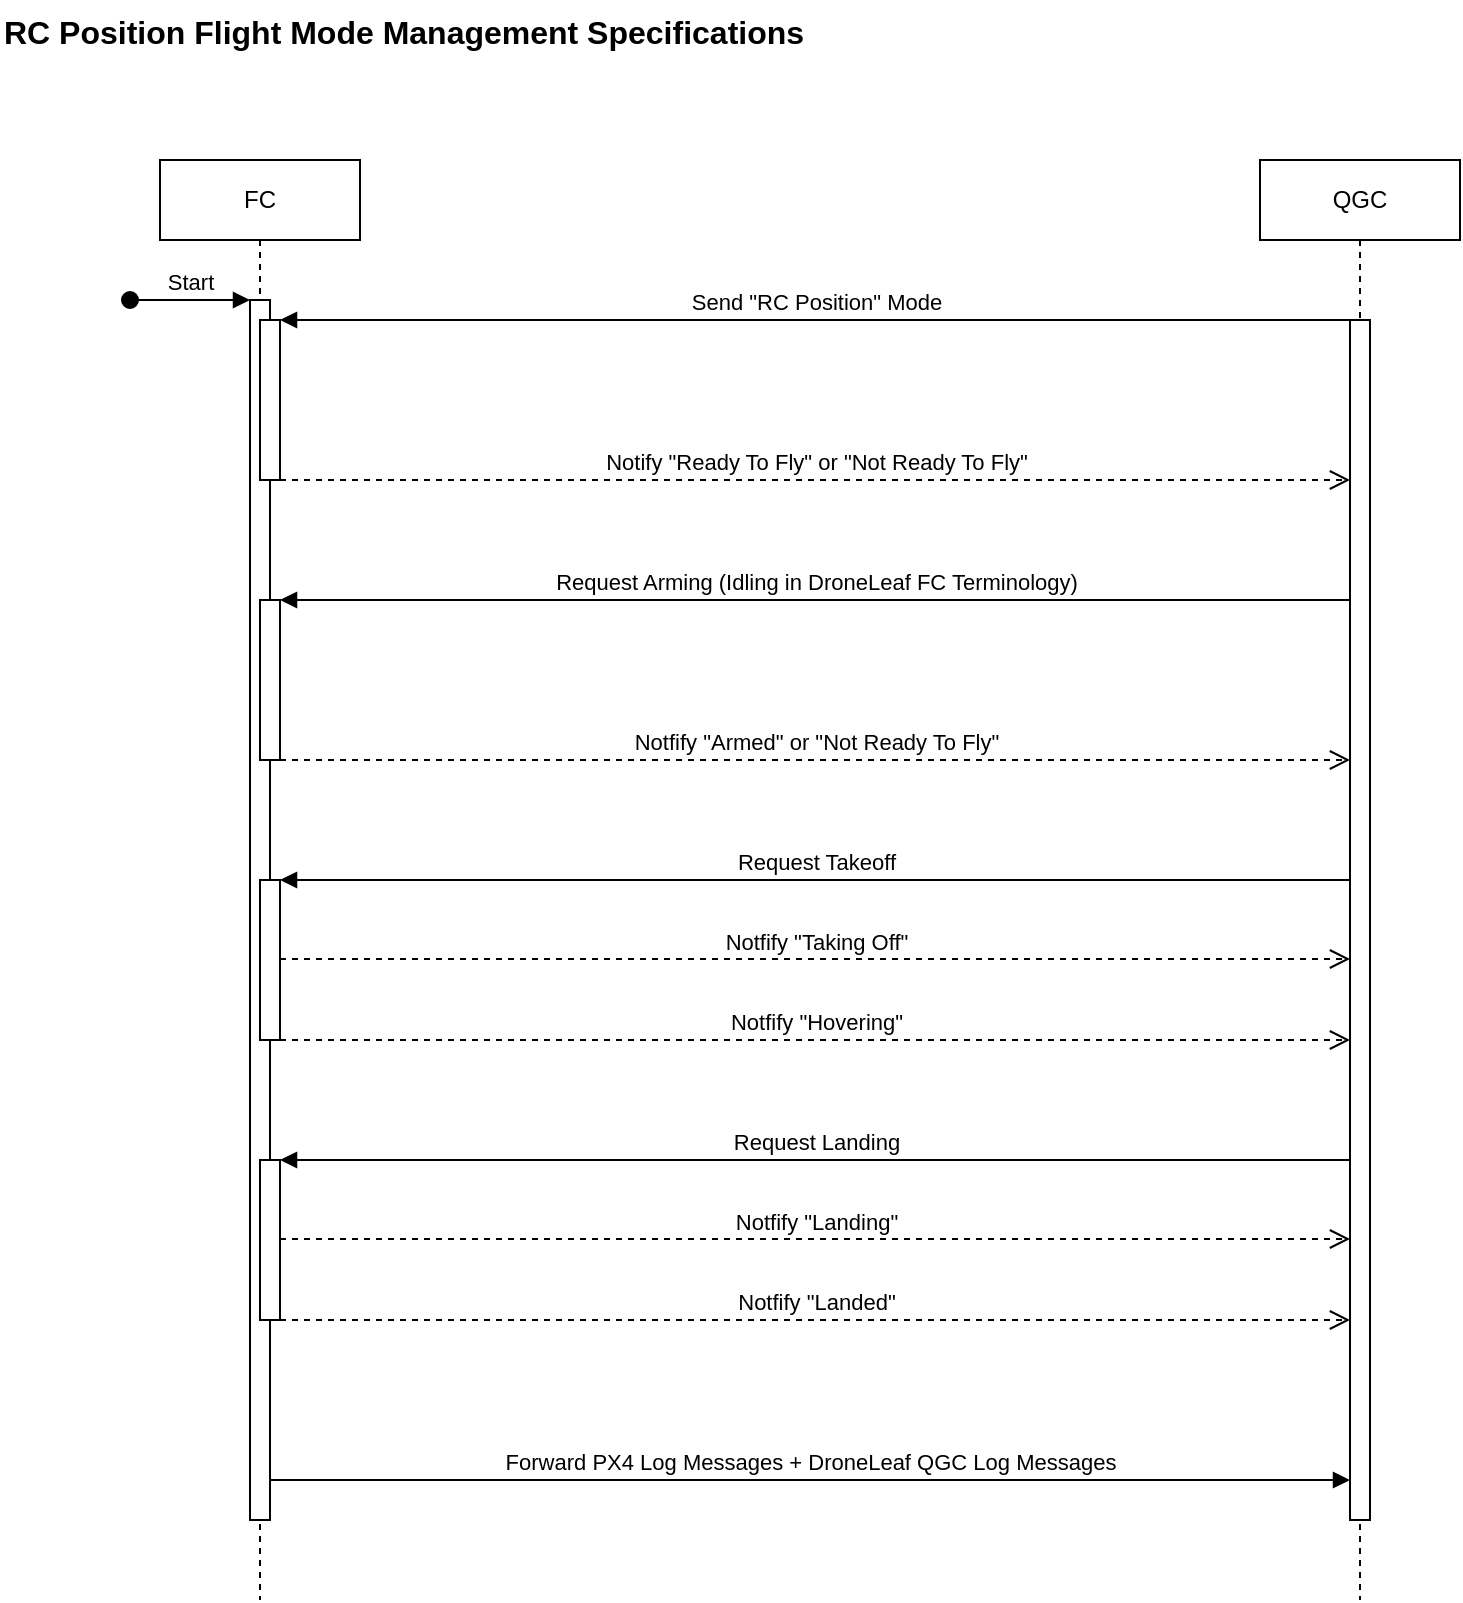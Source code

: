 <mxfile version="24.7.17">
  <diagram name="Page-1" id="2YBvvXClWsGukQMizWep">
    <mxGraphModel dx="993" dy="635" grid="1" gridSize="10" guides="1" tooltips="1" connect="1" arrows="1" fold="1" page="1" pageScale="1" pageWidth="850" pageHeight="1100" math="0" shadow="0">
      <root>
        <mxCell id="0" />
        <mxCell id="1" parent="0" />
        <mxCell id="aM9ryv3xv72pqoxQDRHE-1" value="FC" style="shape=umlLifeline;perimeter=lifelinePerimeter;whiteSpace=wrap;html=1;container=0;dropTarget=0;collapsible=0;recursiveResize=0;outlineConnect=0;portConstraint=eastwest;newEdgeStyle={&quot;edgeStyle&quot;:&quot;elbowEdgeStyle&quot;,&quot;elbow&quot;:&quot;vertical&quot;,&quot;curved&quot;:0,&quot;rounded&quot;:0};" parent="1" vertex="1">
          <mxGeometry x="90" y="80" width="100" height="720" as="geometry" />
        </mxCell>
        <mxCell id="aM9ryv3xv72pqoxQDRHE-2" value="" style="html=1;points=[];perimeter=orthogonalPerimeter;outlineConnect=0;targetShapes=umlLifeline;portConstraint=eastwest;newEdgeStyle={&quot;edgeStyle&quot;:&quot;elbowEdgeStyle&quot;,&quot;elbow&quot;:&quot;vertical&quot;,&quot;curved&quot;:0,&quot;rounded&quot;:0};" parent="aM9ryv3xv72pqoxQDRHE-1" vertex="1">
          <mxGeometry x="45" y="70" width="10" height="610" as="geometry" />
        </mxCell>
        <mxCell id="aM9ryv3xv72pqoxQDRHE-3" value="Start" style="html=1;verticalAlign=bottom;startArrow=oval;endArrow=block;startSize=8;edgeStyle=elbowEdgeStyle;elbow=vertical;curved=0;rounded=0;" parent="aM9ryv3xv72pqoxQDRHE-1" target="aM9ryv3xv72pqoxQDRHE-2" edge="1">
          <mxGeometry relative="1" as="geometry">
            <mxPoint x="-15" y="70" as="sourcePoint" />
          </mxGeometry>
        </mxCell>
        <mxCell id="aM9ryv3xv72pqoxQDRHE-4" value="" style="html=1;points=[];perimeter=orthogonalPerimeter;outlineConnect=0;targetShapes=umlLifeline;portConstraint=eastwest;newEdgeStyle={&quot;edgeStyle&quot;:&quot;elbowEdgeStyle&quot;,&quot;elbow&quot;:&quot;vertical&quot;,&quot;curved&quot;:0,&quot;rounded&quot;:0};" parent="aM9ryv3xv72pqoxQDRHE-1" vertex="1">
          <mxGeometry x="50" y="220" width="10" height="80" as="geometry" />
        </mxCell>
        <mxCell id="FyPNpNC2kR1NkTkBjpkE-2" value="" style="html=1;points=[];perimeter=orthogonalPerimeter;outlineConnect=0;targetShapes=umlLifeline;portConstraint=eastwest;newEdgeStyle={&quot;edgeStyle&quot;:&quot;elbowEdgeStyle&quot;,&quot;elbow&quot;:&quot;vertical&quot;,&quot;curved&quot;:0,&quot;rounded&quot;:0};" vertex="1" parent="aM9ryv3xv72pqoxQDRHE-1">
          <mxGeometry x="50" y="80" width="10" height="80" as="geometry" />
        </mxCell>
        <mxCell id="FyPNpNC2kR1NkTkBjpkE-12" value="Forward PX4 Log Messages + DroneLeaf QGC Log Messages" style="html=1;verticalAlign=bottom;endArrow=block;edgeStyle=elbowEdgeStyle;elbow=vertical;curved=0;rounded=0;" edge="1" parent="aM9ryv3xv72pqoxQDRHE-1" source="aM9ryv3xv72pqoxQDRHE-2">
          <mxGeometry relative="1" as="geometry">
            <mxPoint x="60" y="660" as="sourcePoint" />
            <Array as="points">
              <mxPoint x="150" y="660" />
            </Array>
            <mxPoint x="595" y="660" as="targetPoint" />
          </mxGeometry>
        </mxCell>
        <mxCell id="aM9ryv3xv72pqoxQDRHE-5" value="QGC" style="shape=umlLifeline;perimeter=lifelinePerimeter;whiteSpace=wrap;html=1;container=0;dropTarget=0;collapsible=0;recursiveResize=0;outlineConnect=0;portConstraint=eastwest;newEdgeStyle={&quot;edgeStyle&quot;:&quot;elbowEdgeStyle&quot;,&quot;elbow&quot;:&quot;vertical&quot;,&quot;curved&quot;:0,&quot;rounded&quot;:0};" parent="1" vertex="1">
          <mxGeometry x="640" y="80" width="100" height="720" as="geometry" />
        </mxCell>
        <mxCell id="aM9ryv3xv72pqoxQDRHE-6" value="" style="html=1;points=[];perimeter=orthogonalPerimeter;outlineConnect=0;targetShapes=umlLifeline;portConstraint=eastwest;newEdgeStyle={&quot;edgeStyle&quot;:&quot;elbowEdgeStyle&quot;,&quot;elbow&quot;:&quot;vertical&quot;,&quot;curved&quot;:0,&quot;rounded&quot;:0};" parent="aM9ryv3xv72pqoxQDRHE-5" vertex="1">
          <mxGeometry x="45" y="80" width="10" height="600" as="geometry" />
        </mxCell>
        <mxCell id="aM9ryv3xv72pqoxQDRHE-9" value="Request Arming (Idling in DroneLeaf FC Terminology)" style="html=1;verticalAlign=bottom;endArrow=block;edgeStyle=elbowEdgeStyle;elbow=vertical;curved=0;rounded=0;" parent="1" target="aM9ryv3xv72pqoxQDRHE-4" edge="1">
          <mxGeometry relative="1" as="geometry">
            <mxPoint x="685" y="300" as="sourcePoint" />
            <Array as="points">
              <mxPoint x="240" y="300" />
            </Array>
          </mxGeometry>
        </mxCell>
        <mxCell id="aM9ryv3xv72pqoxQDRHE-10" value="Notfify &quot;Armed&quot; or &quot;Not Ready To Fly&quot;" style="html=1;verticalAlign=bottom;endArrow=open;dashed=1;endSize=8;edgeStyle=elbowEdgeStyle;elbow=vertical;curved=0;rounded=0;" parent="1" edge="1">
          <mxGeometry relative="1" as="geometry">
            <mxPoint x="685" y="380" as="targetPoint" />
            <Array as="points">
              <mxPoint x="230" y="380" />
            </Array>
            <mxPoint x="150" y="380" as="sourcePoint" />
          </mxGeometry>
        </mxCell>
        <mxCell id="FyPNpNC2kR1NkTkBjpkE-1" value="RC Position Flight Mode Management Specifications" style="text;html=1;align=left;verticalAlign=top;resizable=0;points=[];autosize=1;strokeColor=none;fillColor=none;fontStyle=1;fontSize=16;" vertex="1" parent="1">
          <mxGeometry x="10" width="400" height="30" as="geometry" />
        </mxCell>
        <mxCell id="aM9ryv3xv72pqoxQDRHE-7" value="Send &quot;RC Position&quot; Mode" style="html=1;verticalAlign=bottom;endArrow=block;edgeStyle=elbowEdgeStyle;elbow=horizontal;curved=0;rounded=0;" parent="1" source="aM9ryv3xv72pqoxQDRHE-6" edge="1">
          <mxGeometry relative="1" as="geometry">
            <Array as="points">
              <mxPoint x="230" y="160" />
            </Array>
            <mxPoint x="150" y="160" as="targetPoint" />
          </mxGeometry>
        </mxCell>
        <mxCell id="FyPNpNC2kR1NkTkBjpkE-3" value="Notify &quot;Ready To Fly&quot; or &quot;Not Ready To Fly&quot;" style="html=1;verticalAlign=bottom;endArrow=open;dashed=1;endSize=8;edgeStyle=elbowEdgeStyle;elbow=vertical;curved=0;rounded=0;" edge="1" parent="1">
          <mxGeometry relative="1" as="geometry">
            <mxPoint x="685" y="240" as="targetPoint" />
            <Array as="points">
              <mxPoint x="230" y="240" />
            </Array>
            <mxPoint x="150" y="240" as="sourcePoint" />
          </mxGeometry>
        </mxCell>
        <mxCell id="FyPNpNC2kR1NkTkBjpkE-4" value="" style="html=1;points=[];perimeter=orthogonalPerimeter;outlineConnect=0;targetShapes=umlLifeline;portConstraint=eastwest;newEdgeStyle={&quot;edgeStyle&quot;:&quot;elbowEdgeStyle&quot;,&quot;elbow&quot;:&quot;vertical&quot;,&quot;curved&quot;:0,&quot;rounded&quot;:0};" vertex="1" parent="1">
          <mxGeometry x="140" y="440" width="10" height="80" as="geometry" />
        </mxCell>
        <mxCell id="FyPNpNC2kR1NkTkBjpkE-5" value="Request Takeoff" style="html=1;verticalAlign=bottom;endArrow=block;edgeStyle=elbowEdgeStyle;elbow=vertical;curved=0;rounded=0;" edge="1" parent="1" target="FyPNpNC2kR1NkTkBjpkE-4">
          <mxGeometry relative="1" as="geometry">
            <mxPoint x="685" y="440" as="sourcePoint" />
            <Array as="points">
              <mxPoint x="240" y="440" />
            </Array>
          </mxGeometry>
        </mxCell>
        <mxCell id="FyPNpNC2kR1NkTkBjpkE-6" value="Notfify &quot;Hovering&quot;" style="html=1;verticalAlign=bottom;endArrow=open;dashed=1;endSize=8;edgeStyle=elbowEdgeStyle;elbow=vertical;curved=0;rounded=0;" edge="1" parent="1">
          <mxGeometry relative="1" as="geometry">
            <mxPoint x="685" y="520" as="targetPoint" />
            <Array as="points">
              <mxPoint x="230" y="520" />
            </Array>
            <mxPoint x="150" y="520" as="sourcePoint" />
          </mxGeometry>
        </mxCell>
        <mxCell id="FyPNpNC2kR1NkTkBjpkE-7" value="Notfify &quot;Taking Off&quot;" style="html=1;verticalAlign=bottom;endArrow=open;dashed=1;endSize=8;edgeStyle=elbowEdgeStyle;elbow=vertical;curved=0;rounded=0;" edge="1" parent="1">
          <mxGeometry relative="1" as="geometry">
            <mxPoint x="685" y="479.5" as="targetPoint" />
            <Array as="points">
              <mxPoint x="230" y="479.5" />
            </Array>
            <mxPoint x="150" y="479.5" as="sourcePoint" />
          </mxGeometry>
        </mxCell>
        <mxCell id="FyPNpNC2kR1NkTkBjpkE-8" value="" style="html=1;points=[];perimeter=orthogonalPerimeter;outlineConnect=0;targetShapes=umlLifeline;portConstraint=eastwest;newEdgeStyle={&quot;edgeStyle&quot;:&quot;elbowEdgeStyle&quot;,&quot;elbow&quot;:&quot;vertical&quot;,&quot;curved&quot;:0,&quot;rounded&quot;:0};" vertex="1" parent="1">
          <mxGeometry x="140" y="580" width="10" height="80" as="geometry" />
        </mxCell>
        <mxCell id="FyPNpNC2kR1NkTkBjpkE-9" value="Request Landing" style="html=1;verticalAlign=bottom;endArrow=block;edgeStyle=elbowEdgeStyle;elbow=vertical;curved=0;rounded=0;" edge="1" parent="1" target="FyPNpNC2kR1NkTkBjpkE-8">
          <mxGeometry relative="1" as="geometry">
            <mxPoint x="685" y="580" as="sourcePoint" />
            <Array as="points">
              <mxPoint x="240" y="580" />
            </Array>
          </mxGeometry>
        </mxCell>
        <mxCell id="FyPNpNC2kR1NkTkBjpkE-10" value="Notfify &quot;Landed&quot;" style="html=1;verticalAlign=bottom;endArrow=open;dashed=1;endSize=8;edgeStyle=elbowEdgeStyle;elbow=vertical;curved=0;rounded=0;" edge="1" parent="1">
          <mxGeometry relative="1" as="geometry">
            <mxPoint x="685" y="660" as="targetPoint" />
            <Array as="points">
              <mxPoint x="230" y="660" />
            </Array>
            <mxPoint x="150" y="660" as="sourcePoint" />
          </mxGeometry>
        </mxCell>
        <mxCell id="FyPNpNC2kR1NkTkBjpkE-11" value="Notfify &quot;Landing&quot;" style="html=1;verticalAlign=bottom;endArrow=open;dashed=1;endSize=8;edgeStyle=elbowEdgeStyle;elbow=vertical;curved=0;rounded=0;" edge="1" parent="1">
          <mxGeometry relative="1" as="geometry">
            <mxPoint x="685" y="619.5" as="targetPoint" />
            <Array as="points">
              <mxPoint x="230" y="619.5" />
            </Array>
            <mxPoint x="150" y="619.5" as="sourcePoint" />
          </mxGeometry>
        </mxCell>
      </root>
    </mxGraphModel>
  </diagram>
</mxfile>
